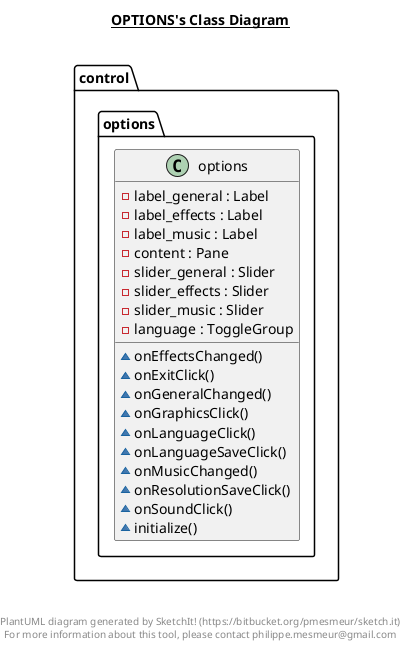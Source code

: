 @startuml

title __OPTIONS's Class Diagram__\n

  package control {
    package control.options {
      class options {
          - label_general : Label
          - label_effects : Label
          - label_music : Label
          - content : Pane
          - slider_general : Slider
          - slider_effects : Slider
          - slider_music : Slider
          - language : ToggleGroup
          ~ onEffectsChanged()
          ~ onExitClick()
          ~ onGeneralChanged()
          ~ onGraphicsClick()
          ~ onLanguageClick()
          ~ onLanguageSaveClick()
          ~ onMusicChanged()
          ~ onResolutionSaveClick()
          ~ onSoundClick()
          ~ initialize()
      }
    }
  }
  



right footer


PlantUML diagram generated by SketchIt! (https://bitbucket.org/pmesmeur/sketch.it)
For more information about this tool, please contact philippe.mesmeur@gmail.com
endfooter

@enduml
